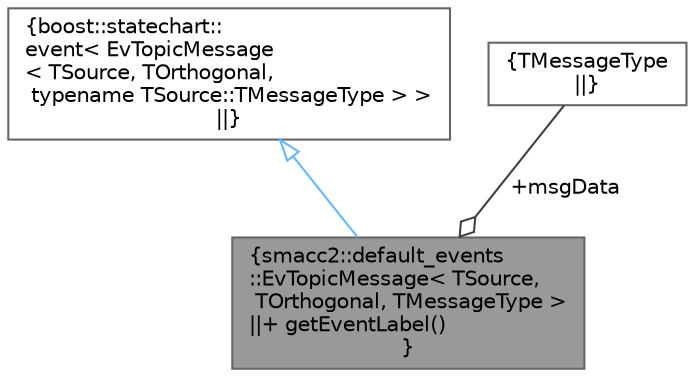 digraph "smacc2::default_events::EvTopicMessage&lt; TSource, TOrthogonal, TMessageType &gt;"
{
 // LATEX_PDF_SIZE
  bgcolor="transparent";
  edge [fontname=Helvetica,fontsize=10,labelfontname=Helvetica,labelfontsize=10];
  node [fontname=Helvetica,fontsize=10,shape=box,height=0.2,width=0.4];
  Node1 [label="{smacc2::default_events\l::EvTopicMessage\< TSource,\l TOrthogonal, TMessageType \>\n||+ getEventLabel()\l}",height=0.2,width=0.4,color="gray40", fillcolor="grey60", style="filled", fontcolor="black",tooltip=" "];
  Node2 -> Node1 [dir="back",color="steelblue1",style="solid",arrowtail="onormal"];
  Node2 [label="{boost::statechart::\levent\< EvTopicMessage\l\< TSource, TOrthogonal,\l typename TSource::TMessageType \> \>\n||}",height=0.2,width=0.4,color="gray40", fillcolor="white", style="filled",URL="$classboost_1_1statechart_1_1event.html",tooltip=" "];
  Node3 -> Node1 [color="grey25",style="solid",label=" +msgData" ,arrowhead="odiamond"];
  Node3 [label="{TMessageType\n||}",height=0.2,width=0.4,color="gray40", fillcolor="white", style="filled",tooltip=" "];
}
